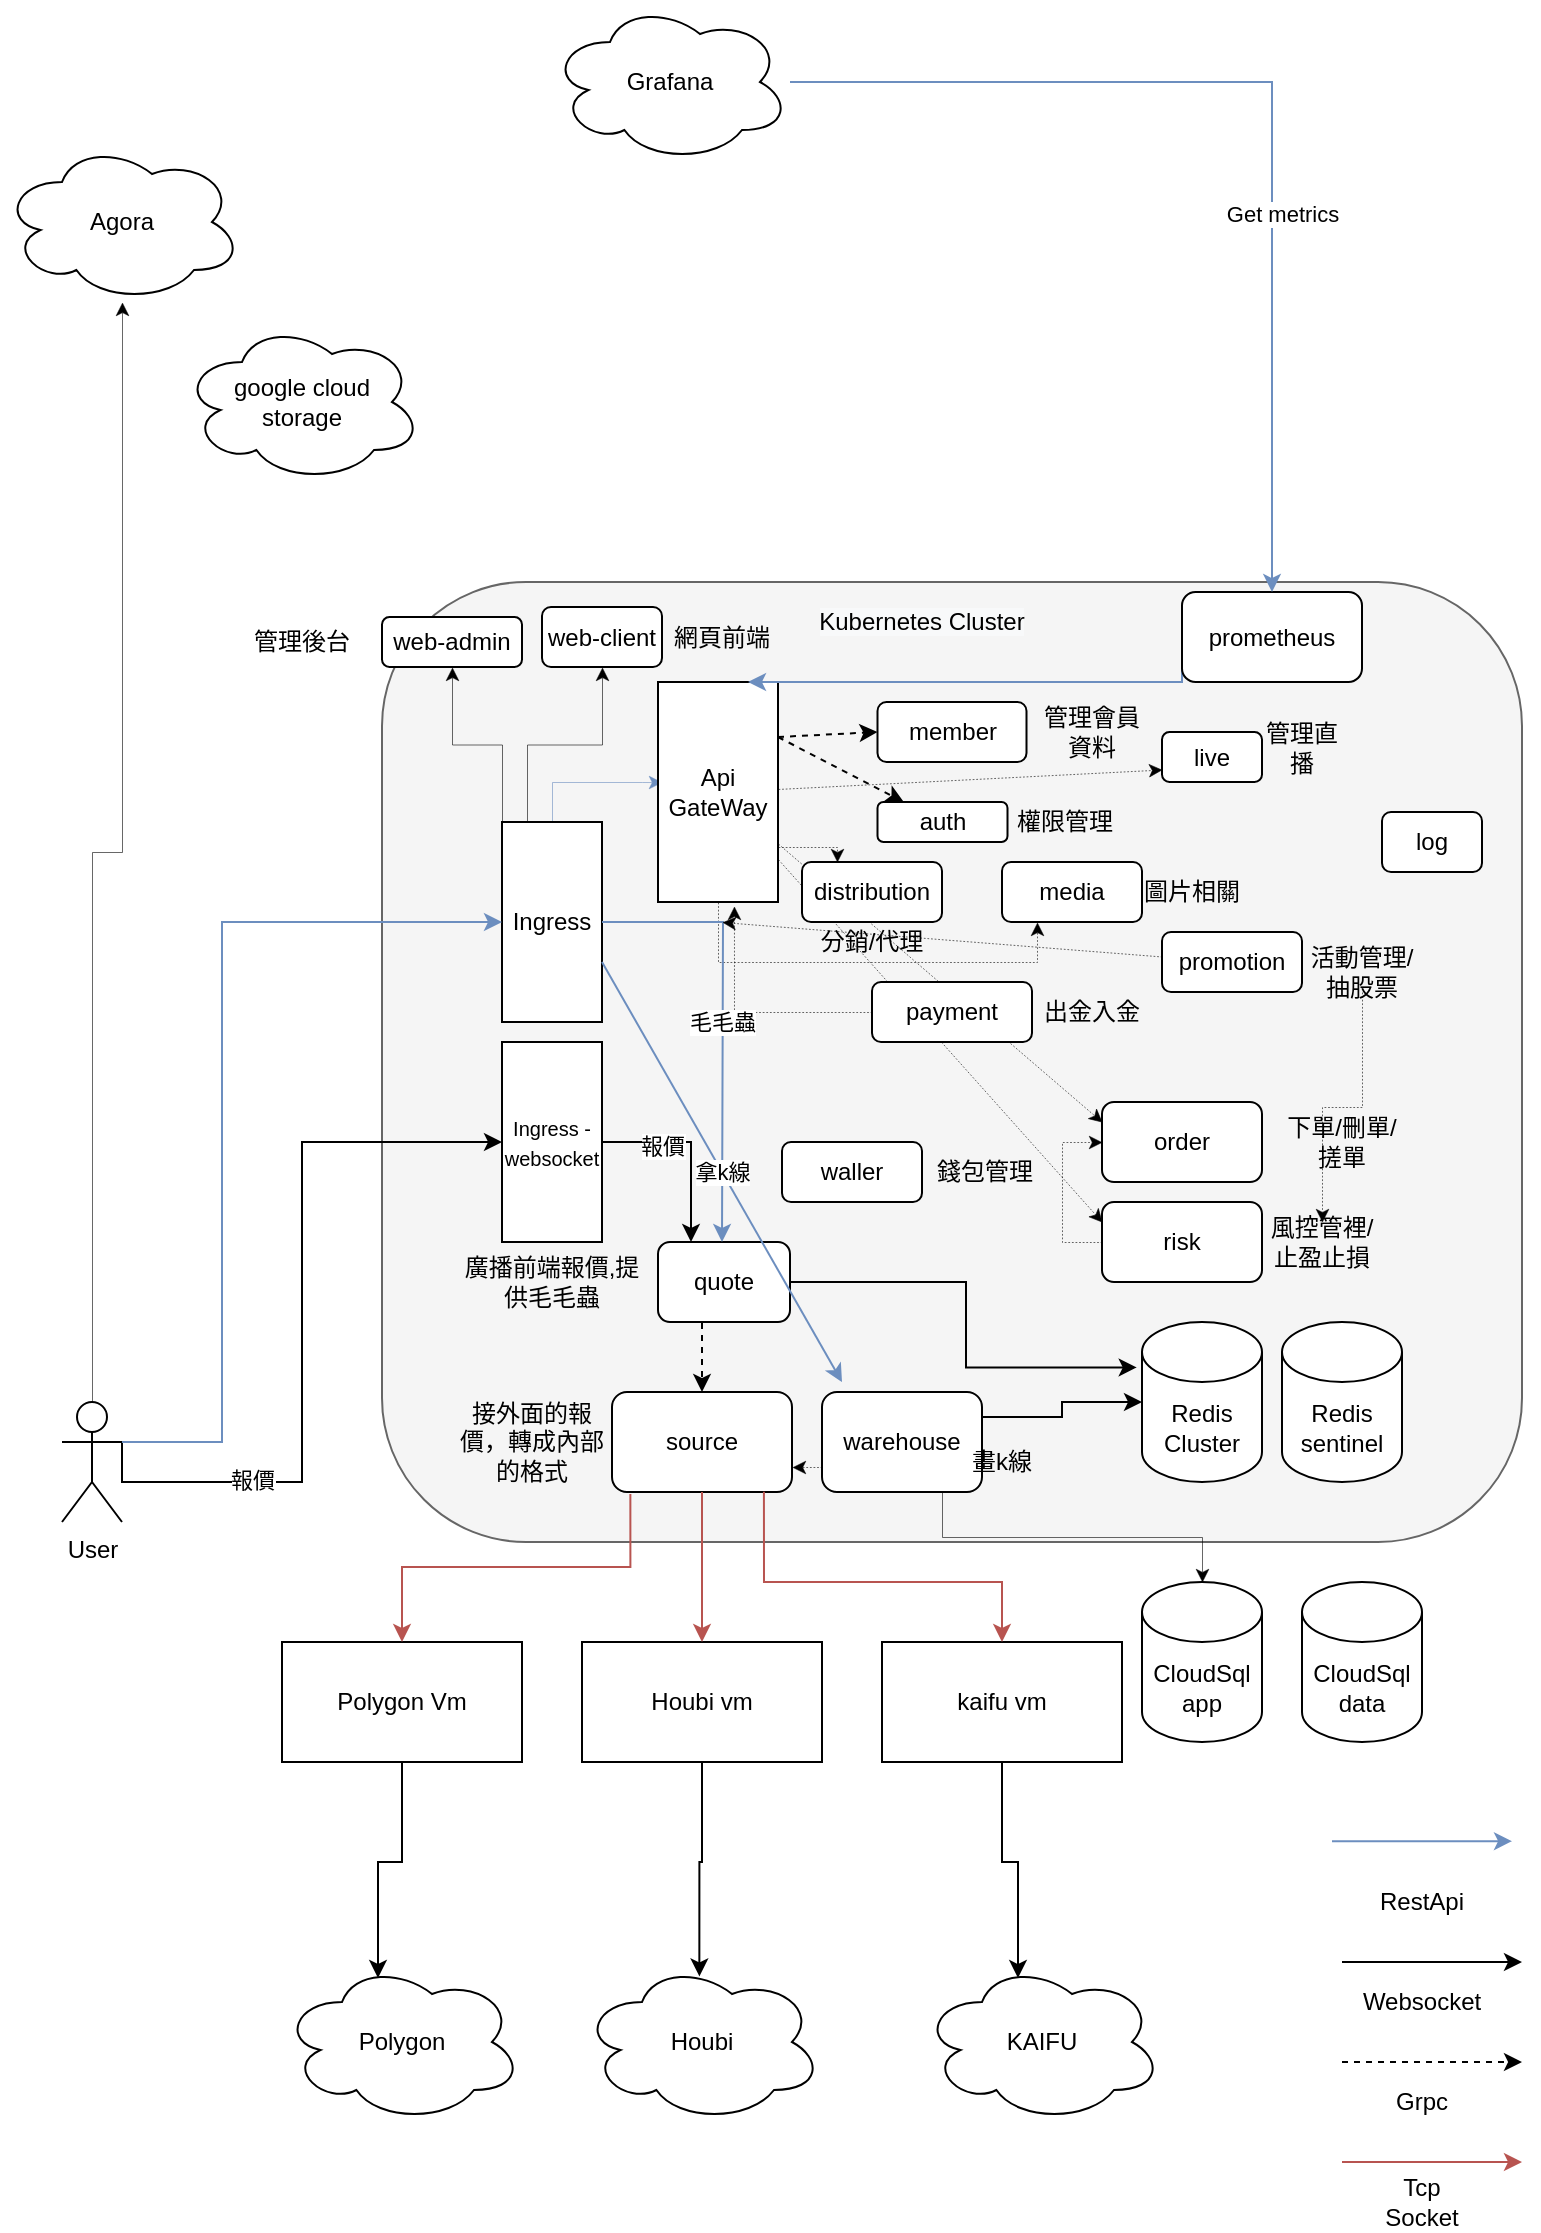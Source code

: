 <mxfile version="15.0.2" type="github">
  <diagram id="fTSLImChUxGJFFE6BYbX" name="Page-1">
    <mxGraphModel dx="1426" dy="680" grid="1" gridSize="10" guides="1" tooltips="1" connect="1" arrows="1" fold="1" page="1" pageScale="1" pageWidth="827" pageHeight="1169" math="0" shadow="0">
      <root>
        <mxCell id="0" />
        <mxCell id="1" parent="0" />
        <mxCell id="tXNZW25RtUIMrDaAepfb-3" value="" style="group" vertex="1" connectable="0" parent="1">
          <mxGeometry x="210" y="320" width="570" height="480" as="geometry" />
        </mxCell>
        <mxCell id="tXNZW25RtUIMrDaAepfb-1" value="&lt;p style=&quot;line-height: 100%&quot;&gt;&lt;br&gt;&lt;/p&gt;" style="rounded=1;whiteSpace=wrap;html=1;align=center;fillColor=#f5f5f5;strokeColor=#666666;fontColor=#333333;" vertex="1" parent="tXNZW25RtUIMrDaAepfb-3">
          <mxGeometry y="10" width="570" height="480" as="geometry" />
        </mxCell>
        <mxCell id="tXNZW25RtUIMrDaAepfb-2" value="&lt;span style=&quot;color: rgb(0 , 0 , 0) ; font-family: &amp;#34;helvetica&amp;#34; ; font-size: 12px ; font-style: normal ; font-weight: 400 ; letter-spacing: normal ; text-align: center ; text-indent: 0px ; text-transform: none ; word-spacing: 0px ; background-color: rgb(248 , 249 , 250) ; display: inline ; float: none&quot;&gt;Kubernetes Cluster&lt;/span&gt;" style="text;html=1;strokeColor=none;fillColor=none;align=center;verticalAlign=middle;whiteSpace=wrap;rounded=0;" vertex="1" parent="tXNZW25RtUIMrDaAepfb-3">
          <mxGeometry x="190" y="20" width="160" height="20" as="geometry" />
        </mxCell>
        <mxCell id="tXNZW25RtUIMrDaAepfb-140" style="edgeStyle=orthogonalEdgeStyle;rounded=0;orthogonalLoop=1;jettySize=auto;html=1;exitX=0.5;exitY=0;exitDx=0;exitDy=0;entryX=0.033;entryY=0.455;entryDx=0;entryDy=0;entryPerimeter=0;strokeWidth=0.3;fillColor=#dae8fc;strokeColor=#6c8ebf;" edge="1" parent="tXNZW25RtUIMrDaAepfb-3" source="tXNZW25RtUIMrDaAepfb-5" target="tXNZW25RtUIMrDaAepfb-77">
          <mxGeometry relative="1" as="geometry" />
        </mxCell>
        <mxCell id="tXNZW25RtUIMrDaAepfb-149" style="edgeStyle=orthogonalEdgeStyle;rounded=0;orthogonalLoop=1;jettySize=auto;html=1;exitX=0.25;exitY=0;exitDx=0;exitDy=0;entryX=0.5;entryY=1;entryDx=0;entryDy=0;strokeWidth=0.3;" edge="1" parent="tXNZW25RtUIMrDaAepfb-3" source="tXNZW25RtUIMrDaAepfb-5" target="tXNZW25RtUIMrDaAepfb-148">
          <mxGeometry relative="1" as="geometry" />
        </mxCell>
        <mxCell id="tXNZW25RtUIMrDaAepfb-151" style="edgeStyle=orthogonalEdgeStyle;rounded=0;orthogonalLoop=1;jettySize=auto;html=1;exitX=0;exitY=0;exitDx=0;exitDy=0;strokeWidth=0.3;" edge="1" parent="tXNZW25RtUIMrDaAepfb-3" source="tXNZW25RtUIMrDaAepfb-5" target="tXNZW25RtUIMrDaAepfb-150">
          <mxGeometry relative="1" as="geometry" />
        </mxCell>
        <mxCell id="tXNZW25RtUIMrDaAepfb-5" value="Ingress" style="rounded=0;whiteSpace=wrap;html=1;" vertex="1" parent="tXNZW25RtUIMrDaAepfb-3">
          <mxGeometry x="60" y="130" width="50" height="100" as="geometry" />
        </mxCell>
        <mxCell id="tXNZW25RtUIMrDaAepfb-56" style="edgeStyle=orthogonalEdgeStyle;rounded=0;orthogonalLoop=1;jettySize=auto;html=1;exitX=1;exitY=0.5;exitDx=0;exitDy=0;entryX=0.25;entryY=0;entryDx=0;entryDy=0;" edge="1" parent="tXNZW25RtUIMrDaAepfb-3" source="tXNZW25RtUIMrDaAepfb-6" target="tXNZW25RtUIMrDaAepfb-47">
          <mxGeometry relative="1" as="geometry" />
        </mxCell>
        <mxCell id="tXNZW25RtUIMrDaAepfb-57" value="報價" style="edgeLabel;html=1;align=center;verticalAlign=middle;resizable=0;points=[];" vertex="1" connectable="0" parent="tXNZW25RtUIMrDaAepfb-56">
          <mxGeometry x="-0.365" y="-2" relative="1" as="geometry">
            <mxPoint as="offset" />
          </mxGeometry>
        </mxCell>
        <mxCell id="tXNZW25RtUIMrDaAepfb-6" value="&lt;font style=&quot;font-size: 10px&quot;&gt;Ingress -websocket&lt;/font&gt;" style="rounded=0;whiteSpace=wrap;html=1;" vertex="1" parent="tXNZW25RtUIMrDaAepfb-3">
          <mxGeometry x="60" y="240" width="50" height="100" as="geometry" />
        </mxCell>
        <mxCell id="tXNZW25RtUIMrDaAepfb-26" value="source" style="rounded=1;whiteSpace=wrap;html=1;" vertex="1" parent="tXNZW25RtUIMrDaAepfb-3">
          <mxGeometry x="115" y="415" width="90" height="50" as="geometry" />
        </mxCell>
        <mxCell id="tXNZW25RtUIMrDaAepfb-69" style="edgeStyle=orthogonalEdgeStyle;rounded=0;orthogonalLoop=1;jettySize=auto;html=1;exitX=0.25;exitY=1;exitDx=0;exitDy=0;entryX=0.5;entryY=0;entryDx=0;entryDy=0;dashed=1;" edge="1" parent="tXNZW25RtUIMrDaAepfb-3" source="tXNZW25RtUIMrDaAepfb-47" target="tXNZW25RtUIMrDaAepfb-26">
          <mxGeometry relative="1" as="geometry" />
        </mxCell>
        <mxCell id="tXNZW25RtUIMrDaAepfb-111" style="edgeStyle=orthogonalEdgeStyle;rounded=0;orthogonalLoop=1;jettySize=auto;html=1;exitX=1;exitY=0.5;exitDx=0;exitDy=0;entryX=-0.044;entryY=0.284;entryDx=0;entryDy=0;entryPerimeter=0;" edge="1" parent="tXNZW25RtUIMrDaAepfb-3" source="tXNZW25RtUIMrDaAepfb-47" target="tXNZW25RtUIMrDaAepfb-108">
          <mxGeometry relative="1" as="geometry" />
        </mxCell>
        <mxCell id="tXNZW25RtUIMrDaAepfb-47" value="quote" style="rounded=1;whiteSpace=wrap;html=1;" vertex="1" parent="tXNZW25RtUIMrDaAepfb-3">
          <mxGeometry x="138" y="340" width="66" height="40" as="geometry" />
        </mxCell>
        <mxCell id="tXNZW25RtUIMrDaAepfb-110" style="edgeStyle=orthogonalEdgeStyle;rounded=0;orthogonalLoop=1;jettySize=auto;html=1;exitX=1;exitY=0.25;exitDx=0;exitDy=0;" edge="1" parent="tXNZW25RtUIMrDaAepfb-3" source="tXNZW25RtUIMrDaAepfb-58" target="tXNZW25RtUIMrDaAepfb-108">
          <mxGeometry relative="1" as="geometry" />
        </mxCell>
        <mxCell id="tXNZW25RtUIMrDaAepfb-147" style="edgeStyle=orthogonalEdgeStyle;rounded=0;orthogonalLoop=1;jettySize=auto;html=1;exitX=0;exitY=0.75;exitDx=0;exitDy=0;entryX=1;entryY=0.75;entryDx=0;entryDy=0;strokeWidth=0.3;dashed=1;" edge="1" parent="tXNZW25RtUIMrDaAepfb-3" source="tXNZW25RtUIMrDaAepfb-58" target="tXNZW25RtUIMrDaAepfb-26">
          <mxGeometry relative="1" as="geometry" />
        </mxCell>
        <mxCell id="tXNZW25RtUIMrDaAepfb-58" value="warehouse" style="rounded=1;whiteSpace=wrap;html=1;" vertex="1" parent="tXNZW25RtUIMrDaAepfb-3">
          <mxGeometry x="220" y="415" width="80" height="50" as="geometry" />
        </mxCell>
        <mxCell id="tXNZW25RtUIMrDaAepfb-60" value="廣播前端報價,提供毛毛蟲" style="text;html=1;strokeColor=none;fillColor=none;align=center;verticalAlign=middle;whiteSpace=wrap;rounded=0;" vertex="1" parent="tXNZW25RtUIMrDaAepfb-3">
          <mxGeometry x="39" y="350" width="92" height="20" as="geometry" />
        </mxCell>
        <mxCell id="tXNZW25RtUIMrDaAepfb-61" value="接外面的報價，轉成內部的格式" style="text;html=1;strokeColor=none;fillColor=none;align=center;verticalAlign=middle;whiteSpace=wrap;rounded=0;" vertex="1" parent="tXNZW25RtUIMrDaAepfb-3">
          <mxGeometry x="35" y="430" width="80" height="20" as="geometry" />
        </mxCell>
        <mxCell id="tXNZW25RtUIMrDaAepfb-73" value="member" style="rounded=1;whiteSpace=wrap;html=1;" vertex="1" parent="tXNZW25RtUIMrDaAepfb-3">
          <mxGeometry x="247.75" y="70" width="74.5" height="30" as="geometry" />
        </mxCell>
        <mxCell id="tXNZW25RtUIMrDaAepfb-75" value="管理會員資料" style="text;html=1;strokeColor=none;fillColor=none;align=center;verticalAlign=middle;whiteSpace=wrap;rounded=0;" vertex="1" parent="tXNZW25RtUIMrDaAepfb-3">
          <mxGeometry x="330" y="75" width="50" height="20" as="geometry" />
        </mxCell>
        <mxCell id="tXNZW25RtUIMrDaAepfb-78" style="rounded=0;orthogonalLoop=1;jettySize=auto;html=1;exitX=1;exitY=0.25;exitDx=0;exitDy=0;entryX=0;entryY=0.5;entryDx=0;entryDy=0;dashed=1;" edge="1" parent="tXNZW25RtUIMrDaAepfb-3" source="tXNZW25RtUIMrDaAepfb-77" target="tXNZW25RtUIMrDaAepfb-73">
          <mxGeometry relative="1" as="geometry" />
        </mxCell>
        <mxCell id="tXNZW25RtUIMrDaAepfb-102" style="rounded=0;orthogonalLoop=1;jettySize=auto;html=1;exitX=1;exitY=0.25;exitDx=0;exitDy=0;dashed=1;" edge="1" parent="tXNZW25RtUIMrDaAepfb-3" source="tXNZW25RtUIMrDaAepfb-77" target="tXNZW25RtUIMrDaAepfb-98">
          <mxGeometry relative="1" as="geometry" />
        </mxCell>
        <mxCell id="tXNZW25RtUIMrDaAepfb-193" style="edgeStyle=orthogonalEdgeStyle;rounded=0;orthogonalLoop=1;jettySize=auto;html=1;exitX=1;exitY=0.75;exitDx=0;exitDy=0;entryX=0.25;entryY=0;entryDx=0;entryDy=0;strokeWidth=0.3;dashed=1;" edge="1" parent="tXNZW25RtUIMrDaAepfb-3" source="tXNZW25RtUIMrDaAepfb-77" target="tXNZW25RtUIMrDaAepfb-152">
          <mxGeometry relative="1" as="geometry" />
        </mxCell>
        <mxCell id="tXNZW25RtUIMrDaAepfb-200" style="rounded=0;orthogonalLoop=1;jettySize=auto;html=1;entryX=0;entryY=0.75;entryDx=0;entryDy=0;strokeWidth=0.3;dashed=1;" edge="1" parent="tXNZW25RtUIMrDaAepfb-3" source="tXNZW25RtUIMrDaAepfb-77" target="tXNZW25RtUIMrDaAepfb-194">
          <mxGeometry relative="1" as="geometry" />
        </mxCell>
        <mxCell id="tXNZW25RtUIMrDaAepfb-204" style="edgeStyle=orthogonalEdgeStyle;rounded=0;orthogonalLoop=1;jettySize=auto;html=1;entryX=0.25;entryY=1;entryDx=0;entryDy=0;dashed=1;strokeWidth=0.3;" edge="1" parent="tXNZW25RtUIMrDaAepfb-3" source="tXNZW25RtUIMrDaAepfb-77" target="tXNZW25RtUIMrDaAepfb-201">
          <mxGeometry relative="1" as="geometry">
            <Array as="points">
              <mxPoint x="168" y="200" />
              <mxPoint x="328" y="200" />
            </Array>
          </mxGeometry>
        </mxCell>
        <mxCell id="tXNZW25RtUIMrDaAepfb-210" style="rounded=0;orthogonalLoop=1;jettySize=auto;html=1;entryX=0;entryY=0.25;entryDx=0;entryDy=0;dashed=1;strokeWidth=0.3;" edge="1" parent="tXNZW25RtUIMrDaAepfb-3" source="tXNZW25RtUIMrDaAepfb-77" target="tXNZW25RtUIMrDaAepfb-206">
          <mxGeometry relative="1" as="geometry" />
        </mxCell>
        <mxCell id="tXNZW25RtUIMrDaAepfb-211" style="rounded=0;orthogonalLoop=1;jettySize=auto;html=1;entryX=0;entryY=0.25;entryDx=0;entryDy=0;dashed=1;strokeWidth=0.3;" edge="1" parent="tXNZW25RtUIMrDaAepfb-3" source="tXNZW25RtUIMrDaAepfb-77" target="tXNZW25RtUIMrDaAepfb-207">
          <mxGeometry relative="1" as="geometry" />
        </mxCell>
        <mxCell id="tXNZW25RtUIMrDaAepfb-77" value="Api&lt;br&gt;GateWay" style="rounded=0;whiteSpace=wrap;html=1;" vertex="1" parent="tXNZW25RtUIMrDaAepfb-3">
          <mxGeometry x="138" y="60" width="60" height="110" as="geometry" />
        </mxCell>
        <mxCell id="tXNZW25RtUIMrDaAepfb-98" value="auth" style="rounded=1;whiteSpace=wrap;html=1;" vertex="1" parent="tXNZW25RtUIMrDaAepfb-3">
          <mxGeometry x="247.75" y="120" width="65" height="20" as="geometry" />
        </mxCell>
        <mxCell id="tXNZW25RtUIMrDaAepfb-101" value="權限管理" style="text;html=1;strokeColor=none;fillColor=none;align=center;verticalAlign=middle;whiteSpace=wrap;rounded=0;" vertex="1" parent="tXNZW25RtUIMrDaAepfb-3">
          <mxGeometry x="312.75" y="120" width="57.25" height="20" as="geometry" />
        </mxCell>
        <mxCell id="tXNZW25RtUIMrDaAepfb-139" style="edgeStyle=orthogonalEdgeStyle;rounded=0;orthogonalLoop=1;jettySize=auto;html=1;exitX=0;exitY=0.5;exitDx=0;exitDy=0;entryX=0.75;entryY=0;entryDx=0;entryDy=0;fillColor=#dae8fc;strokeColor=#6c8ebf;" edge="1" parent="tXNZW25RtUIMrDaAepfb-3" source="tXNZW25RtUIMrDaAepfb-104" target="tXNZW25RtUIMrDaAepfb-77">
          <mxGeometry relative="1" as="geometry">
            <Array as="points">
              <mxPoint x="400" y="60" />
            </Array>
          </mxGeometry>
        </mxCell>
        <mxCell id="tXNZW25RtUIMrDaAepfb-104" value="prometheus" style="rounded=1;whiteSpace=wrap;html=1;" vertex="1" parent="tXNZW25RtUIMrDaAepfb-3">
          <mxGeometry x="400" y="15" width="90" height="45" as="geometry" />
        </mxCell>
        <mxCell id="tXNZW25RtUIMrDaAepfb-108" value="Redis&lt;br&gt;Cluster" style="shape=cylinder3;whiteSpace=wrap;html=1;boundedLbl=1;backgroundOutline=1;size=15;" vertex="1" parent="tXNZW25RtUIMrDaAepfb-3">
          <mxGeometry x="380" y="380" width="60" height="80" as="geometry" />
        </mxCell>
        <mxCell id="tXNZW25RtUIMrDaAepfb-109" value="Redis&lt;br&gt;sentinel" style="shape=cylinder3;whiteSpace=wrap;html=1;boundedLbl=1;backgroundOutline=1;size=15;" vertex="1" parent="tXNZW25RtUIMrDaAepfb-3">
          <mxGeometry x="450" y="380" width="60" height="80" as="geometry" />
        </mxCell>
        <mxCell id="tXNZW25RtUIMrDaAepfb-59" value="畫k線" style="text;html=1;strokeColor=none;fillColor=none;align=center;verticalAlign=middle;whiteSpace=wrap;rounded=0;" vertex="1" parent="tXNZW25RtUIMrDaAepfb-3">
          <mxGeometry x="290" y="440" width="40" height="20" as="geometry" />
        </mxCell>
        <mxCell id="tXNZW25RtUIMrDaAepfb-148" value="web-client" style="rounded=1;whiteSpace=wrap;html=1;" vertex="1" parent="tXNZW25RtUIMrDaAepfb-3">
          <mxGeometry x="80" y="22.5" width="60" height="30" as="geometry" />
        </mxCell>
        <mxCell id="tXNZW25RtUIMrDaAepfb-150" value="web-admin" style="rounded=1;whiteSpace=wrap;html=1;" vertex="1" parent="tXNZW25RtUIMrDaAepfb-3">
          <mxGeometry y="27.5" width="70" height="25" as="geometry" />
        </mxCell>
        <mxCell id="tXNZW25RtUIMrDaAepfb-152" value="distribution" style="rounded=1;whiteSpace=wrap;html=1;" vertex="1" parent="tXNZW25RtUIMrDaAepfb-3">
          <mxGeometry x="210" y="150" width="70" height="30" as="geometry" />
        </mxCell>
        <mxCell id="tXNZW25RtUIMrDaAepfb-154" value="網頁前端" style="text;html=1;strokeColor=none;fillColor=none;align=center;verticalAlign=middle;whiteSpace=wrap;rounded=0;" vertex="1" parent="tXNZW25RtUIMrDaAepfb-3">
          <mxGeometry x="140" y="27.5" width="60" height="20" as="geometry" />
        </mxCell>
        <mxCell id="tXNZW25RtUIMrDaAepfb-155" value="分銷/代理" style="text;html=1;strokeColor=none;fillColor=none;align=center;verticalAlign=middle;whiteSpace=wrap;rounded=0;" vertex="1" parent="tXNZW25RtUIMrDaAepfb-3">
          <mxGeometry x="215" y="180" width="60" height="20" as="geometry" />
        </mxCell>
        <mxCell id="tXNZW25RtUIMrDaAepfb-194" value="live" style="rounded=1;whiteSpace=wrap;html=1;" vertex="1" parent="tXNZW25RtUIMrDaAepfb-3">
          <mxGeometry x="390" y="85" width="50" height="25" as="geometry" />
        </mxCell>
        <mxCell id="tXNZW25RtUIMrDaAepfb-198" value="管理直播" style="text;html=1;strokeColor=none;fillColor=none;align=center;verticalAlign=middle;whiteSpace=wrap;rounded=0;" vertex="1" parent="tXNZW25RtUIMrDaAepfb-3">
          <mxGeometry x="440" y="82.5" width="40" height="20" as="geometry" />
        </mxCell>
        <mxCell id="tXNZW25RtUIMrDaAepfb-201" value="media" style="rounded=1;whiteSpace=wrap;html=1;" vertex="1" parent="tXNZW25RtUIMrDaAepfb-3">
          <mxGeometry x="310" y="150" width="70" height="30" as="geometry" />
        </mxCell>
        <mxCell id="tXNZW25RtUIMrDaAepfb-203" value="圖片相關" style="text;html=1;strokeColor=none;fillColor=none;align=center;verticalAlign=middle;whiteSpace=wrap;rounded=0;" vertex="1" parent="tXNZW25RtUIMrDaAepfb-3">
          <mxGeometry x="380" y="155" width="50" height="20" as="geometry" />
        </mxCell>
        <mxCell id="tXNZW25RtUIMrDaAepfb-205" value="log" style="rounded=1;whiteSpace=wrap;html=1;" vertex="1" parent="tXNZW25RtUIMrDaAepfb-3">
          <mxGeometry x="500" y="125" width="50" height="30" as="geometry" />
        </mxCell>
        <mxCell id="tXNZW25RtUIMrDaAepfb-206" value="order" style="rounded=1;whiteSpace=wrap;html=1;" vertex="1" parent="tXNZW25RtUIMrDaAepfb-3">
          <mxGeometry x="360" y="270" width="80" height="40" as="geometry" />
        </mxCell>
        <mxCell id="tXNZW25RtUIMrDaAepfb-213" style="edgeStyle=orthogonalEdgeStyle;rounded=0;orthogonalLoop=1;jettySize=auto;html=1;entryX=0;entryY=0.5;entryDx=0;entryDy=0;dashed=1;strokeWidth=0.3;" edge="1" parent="tXNZW25RtUIMrDaAepfb-3" source="tXNZW25RtUIMrDaAepfb-207" target="tXNZW25RtUIMrDaAepfb-206">
          <mxGeometry relative="1" as="geometry">
            <Array as="points">
              <mxPoint x="340" y="340" />
              <mxPoint x="340" y="290" />
            </Array>
          </mxGeometry>
        </mxCell>
        <mxCell id="tXNZW25RtUIMrDaAepfb-207" value="risk" style="rounded=1;whiteSpace=wrap;html=1;" vertex="1" parent="tXNZW25RtUIMrDaAepfb-3">
          <mxGeometry x="360" y="320" width="80" height="40" as="geometry" />
        </mxCell>
        <mxCell id="tXNZW25RtUIMrDaAepfb-208" value="下單/刪單/搓單" style="text;html=1;strokeColor=none;fillColor=none;align=center;verticalAlign=middle;whiteSpace=wrap;rounded=0;" vertex="1" parent="tXNZW25RtUIMrDaAepfb-3">
          <mxGeometry x="450" y="280" width="60" height="20" as="geometry" />
        </mxCell>
        <mxCell id="tXNZW25RtUIMrDaAepfb-209" value="風控管裡/止盈止損" style="text;html=1;strokeColor=none;fillColor=none;align=center;verticalAlign=middle;whiteSpace=wrap;rounded=0;" vertex="1" parent="tXNZW25RtUIMrDaAepfb-3">
          <mxGeometry x="440" y="330" width="60" height="20" as="geometry" />
        </mxCell>
        <mxCell id="tXNZW25RtUIMrDaAepfb-216" style="edgeStyle=orthogonalEdgeStyle;rounded=0;orthogonalLoop=1;jettySize=auto;html=1;entryX=0.633;entryY=1.018;entryDx=0;entryDy=0;entryPerimeter=0;dashed=1;strokeWidth=0.3;" edge="1" parent="tXNZW25RtUIMrDaAepfb-3" source="tXNZW25RtUIMrDaAepfb-214" target="tXNZW25RtUIMrDaAepfb-77">
          <mxGeometry relative="1" as="geometry" />
        </mxCell>
        <mxCell id="tXNZW25RtUIMrDaAepfb-214" value="payment" style="rounded=1;whiteSpace=wrap;html=1;" vertex="1" parent="tXNZW25RtUIMrDaAepfb-3">
          <mxGeometry x="245" y="210" width="80" height="30" as="geometry" />
        </mxCell>
        <mxCell id="tXNZW25RtUIMrDaAepfb-217" value="出金入金" style="text;html=1;strokeColor=none;fillColor=none;align=center;verticalAlign=middle;whiteSpace=wrap;rounded=0;" vertex="1" parent="tXNZW25RtUIMrDaAepfb-3">
          <mxGeometry x="330" y="215" width="50" height="20" as="geometry" />
        </mxCell>
        <mxCell id="tXNZW25RtUIMrDaAepfb-219" value="promotion" style="rounded=1;whiteSpace=wrap;html=1;" vertex="1" parent="tXNZW25RtUIMrDaAepfb-3">
          <mxGeometry x="390" y="185" width="70" height="30" as="geometry" />
        </mxCell>
        <mxCell id="tXNZW25RtUIMrDaAepfb-221" value="" style="edgeStyle=orthogonalEdgeStyle;rounded=0;orthogonalLoop=1;jettySize=auto;html=1;dashed=1;strokeWidth=0.3;" edge="1" parent="tXNZW25RtUIMrDaAepfb-3" source="tXNZW25RtUIMrDaAepfb-220" target="tXNZW25RtUIMrDaAepfb-209">
          <mxGeometry relative="1" as="geometry" />
        </mxCell>
        <mxCell id="tXNZW25RtUIMrDaAepfb-220" value="活動管理/抽股票" style="text;html=1;strokeColor=none;fillColor=none;align=center;verticalAlign=middle;whiteSpace=wrap;rounded=0;" vertex="1" parent="tXNZW25RtUIMrDaAepfb-3">
          <mxGeometry x="460" y="195" width="60" height="20" as="geometry" />
        </mxCell>
        <mxCell id="tXNZW25RtUIMrDaAepfb-223" value="waller" style="rounded=1;whiteSpace=wrap;html=1;" vertex="1" parent="tXNZW25RtUIMrDaAepfb-3">
          <mxGeometry x="200" y="290" width="70" height="30" as="geometry" />
        </mxCell>
        <mxCell id="tXNZW25RtUIMrDaAepfb-224" value="錢包管理" style="text;html=1;strokeColor=none;fillColor=none;align=center;verticalAlign=middle;whiteSpace=wrap;rounded=0;" vertex="1" parent="tXNZW25RtUIMrDaAepfb-3">
          <mxGeometry x="272.75" y="295" width="57.25" height="20" as="geometry" />
        </mxCell>
        <mxCell id="tXNZW25RtUIMrDaAepfb-48" style="edgeStyle=orthogonalEdgeStyle;rounded=0;orthogonalLoop=1;jettySize=auto;html=1;exitX=1;exitY=0.333;exitDx=0;exitDy=0;exitPerimeter=0;entryX=0;entryY=0.5;entryDx=0;entryDy=0;" edge="1" parent="1" source="tXNZW25RtUIMrDaAepfb-4" target="tXNZW25RtUIMrDaAepfb-6">
          <mxGeometry relative="1" as="geometry">
            <Array as="points">
              <mxPoint x="80" y="780" />
              <mxPoint x="170" y="780" />
              <mxPoint x="170" y="610" />
            </Array>
          </mxGeometry>
        </mxCell>
        <mxCell id="tXNZW25RtUIMrDaAepfb-49" value="報價" style="edgeLabel;html=1;align=center;verticalAlign=middle;resizable=0;points=[];" vertex="1" connectable="0" parent="tXNZW25RtUIMrDaAepfb-48">
          <mxGeometry x="-0.556" y="1" relative="1" as="geometry">
            <mxPoint as="offset" />
          </mxGeometry>
        </mxCell>
        <mxCell id="tXNZW25RtUIMrDaAepfb-50" style="edgeStyle=orthogonalEdgeStyle;rounded=0;orthogonalLoop=1;jettySize=auto;html=1;exitX=1;exitY=0.333;exitDx=0;exitDy=0;exitPerimeter=0;entryX=0;entryY=0.5;entryDx=0;entryDy=0;fillColor=#dae8fc;strokeColor=#6c8ebf;" edge="1" parent="1" source="tXNZW25RtUIMrDaAepfb-4" target="tXNZW25RtUIMrDaAepfb-5">
          <mxGeometry relative="1" as="geometry">
            <Array as="points">
              <mxPoint x="130" y="760" />
              <mxPoint x="130" y="500" />
            </Array>
          </mxGeometry>
        </mxCell>
        <mxCell id="tXNZW25RtUIMrDaAepfb-196" style="edgeStyle=orthogonalEdgeStyle;rounded=0;orthogonalLoop=1;jettySize=auto;html=1;exitX=0.5;exitY=0;exitDx=0;exitDy=0;exitPerimeter=0;entryX=0.5;entryY=1;entryDx=0;entryDy=0;entryPerimeter=0;strokeWidth=0.3;" edge="1" parent="1" source="tXNZW25RtUIMrDaAepfb-4" target="tXNZW25RtUIMrDaAepfb-195">
          <mxGeometry relative="1" as="geometry" />
        </mxCell>
        <mxCell id="tXNZW25RtUIMrDaAepfb-4" value="User" style="shape=umlActor;verticalLabelPosition=bottom;verticalAlign=top;html=1;outlineConnect=0;" vertex="1" parent="1">
          <mxGeometry x="50" y="740" width="30" height="60" as="geometry" />
        </mxCell>
        <mxCell id="tXNZW25RtUIMrDaAepfb-14" style="edgeStyle=orthogonalEdgeStyle;rounded=0;orthogonalLoop=1;jettySize=auto;html=1;exitX=0.5;exitY=1;exitDx=0;exitDy=0;entryX=0.4;entryY=0.1;entryDx=0;entryDy=0;entryPerimeter=0;" edge="1" parent="1" source="tXNZW25RtUIMrDaAepfb-9" target="tXNZW25RtUIMrDaAepfb-13">
          <mxGeometry relative="1" as="geometry" />
        </mxCell>
        <mxCell id="tXNZW25RtUIMrDaAepfb-9" value="Polygon Vm" style="rounded=0;whiteSpace=wrap;html=1;" vertex="1" parent="1">
          <mxGeometry x="160" y="860" width="120" height="60" as="geometry" />
        </mxCell>
        <mxCell id="tXNZW25RtUIMrDaAepfb-17" style="edgeStyle=orthogonalEdgeStyle;rounded=0;orthogonalLoop=1;jettySize=auto;html=1;exitX=0.5;exitY=1;exitDx=0;exitDy=0;entryX=0.489;entryY=0.09;entryDx=0;entryDy=0;entryPerimeter=0;" edge="1" parent="1" source="tXNZW25RtUIMrDaAepfb-10" target="tXNZW25RtUIMrDaAepfb-16">
          <mxGeometry relative="1" as="geometry" />
        </mxCell>
        <mxCell id="tXNZW25RtUIMrDaAepfb-10" value="Houbi vm" style="rounded=0;whiteSpace=wrap;html=1;" vertex="1" parent="1">
          <mxGeometry x="310" y="860" width="120" height="60" as="geometry" />
        </mxCell>
        <mxCell id="tXNZW25RtUIMrDaAepfb-18" style="edgeStyle=orthogonalEdgeStyle;rounded=0;orthogonalLoop=1;jettySize=auto;html=1;exitX=0.5;exitY=1;exitDx=0;exitDy=0;entryX=0.4;entryY=0.1;entryDx=0;entryDy=0;entryPerimeter=0;" edge="1" parent="1" source="tXNZW25RtUIMrDaAepfb-11" target="tXNZW25RtUIMrDaAepfb-15">
          <mxGeometry relative="1" as="geometry" />
        </mxCell>
        <mxCell id="tXNZW25RtUIMrDaAepfb-11" value="kaifu vm" style="rounded=0;whiteSpace=wrap;html=1;" vertex="1" parent="1">
          <mxGeometry x="460" y="860" width="120" height="60" as="geometry" />
        </mxCell>
        <mxCell id="tXNZW25RtUIMrDaAepfb-13" value="Polygon" style="ellipse;shape=cloud;whiteSpace=wrap;html=1;" vertex="1" parent="1">
          <mxGeometry x="160" y="1020" width="120" height="80" as="geometry" />
        </mxCell>
        <mxCell id="tXNZW25RtUIMrDaAepfb-15" value="KAIFU" style="ellipse;shape=cloud;whiteSpace=wrap;html=1;" vertex="1" parent="1">
          <mxGeometry x="480" y="1020" width="120" height="80" as="geometry" />
        </mxCell>
        <mxCell id="tXNZW25RtUIMrDaAepfb-16" value="Houbi" style="ellipse;shape=cloud;whiteSpace=wrap;html=1;" vertex="1" parent="1">
          <mxGeometry x="310" y="1020" width="120" height="80" as="geometry" />
        </mxCell>
        <mxCell id="tXNZW25RtUIMrDaAepfb-19" value="" style="endArrow=classic;html=1;" edge="1" parent="1">
          <mxGeometry width="50" height="50" relative="1" as="geometry">
            <mxPoint x="690" y="1020" as="sourcePoint" />
            <mxPoint x="780" y="1020" as="targetPoint" />
          </mxGeometry>
        </mxCell>
        <mxCell id="tXNZW25RtUIMrDaAepfb-20" value="" style="endArrow=classic;html=1;dashed=1;" edge="1" parent="1">
          <mxGeometry width="50" height="50" relative="1" as="geometry">
            <mxPoint x="690" y="1070" as="sourcePoint" />
            <mxPoint x="780" y="1070" as="targetPoint" />
          </mxGeometry>
        </mxCell>
        <mxCell id="tXNZW25RtUIMrDaAepfb-22" value="Websocket" style="text;html=1;strokeColor=none;fillColor=none;align=center;verticalAlign=middle;whiteSpace=wrap;rounded=0;" vertex="1" parent="1">
          <mxGeometry x="710" y="1030" width="40" height="20" as="geometry" />
        </mxCell>
        <mxCell id="tXNZW25RtUIMrDaAepfb-23" value="Grpc" style="text;html=1;strokeColor=none;fillColor=none;align=center;verticalAlign=middle;whiteSpace=wrap;rounded=0;" vertex="1" parent="1">
          <mxGeometry x="710" y="1080" width="40" height="20" as="geometry" />
        </mxCell>
        <mxCell id="tXNZW25RtUIMrDaAepfb-24" value="" style="endArrow=classic;html=1;fillColor=#dae8fc;strokeColor=#6c8ebf;" edge="1" parent="1">
          <mxGeometry width="50" height="50" relative="1" as="geometry">
            <mxPoint x="685" y="959.58" as="sourcePoint" />
            <mxPoint x="775" y="959.58" as="targetPoint" />
          </mxGeometry>
        </mxCell>
        <mxCell id="tXNZW25RtUIMrDaAepfb-25" value="RestApi" style="text;html=1;strokeColor=none;fillColor=none;align=center;verticalAlign=middle;whiteSpace=wrap;rounded=0;" vertex="1" parent="1">
          <mxGeometry x="710" y="980" width="40" height="20" as="geometry" />
        </mxCell>
        <mxCell id="tXNZW25RtUIMrDaAepfb-40" value="" style="endArrow=classic;html=1;fillColor=#f8cecc;strokeColor=#b85450;" edge="1" parent="1">
          <mxGeometry width="50" height="50" relative="1" as="geometry">
            <mxPoint x="690" y="1120" as="sourcePoint" />
            <mxPoint x="780" y="1120" as="targetPoint" />
          </mxGeometry>
        </mxCell>
        <mxCell id="tXNZW25RtUIMrDaAepfb-41" value="Tcp Socket" style="text;html=1;strokeColor=none;fillColor=none;align=center;verticalAlign=middle;whiteSpace=wrap;rounded=0;" vertex="1" parent="1">
          <mxGeometry x="710" y="1130" width="40" height="20" as="geometry" />
        </mxCell>
        <mxCell id="tXNZW25RtUIMrDaAepfb-42" style="edgeStyle=orthogonalEdgeStyle;rounded=0;orthogonalLoop=1;jettySize=auto;html=1;exitX=0.102;exitY=1.02;exitDx=0;exitDy=0;fillColor=#f8cecc;strokeColor=#b85450;exitPerimeter=0;" edge="1" parent="1" source="tXNZW25RtUIMrDaAepfb-26" target="tXNZW25RtUIMrDaAepfb-9">
          <mxGeometry relative="1" as="geometry" />
        </mxCell>
        <mxCell id="tXNZW25RtUIMrDaAepfb-44" style="edgeStyle=orthogonalEdgeStyle;rounded=0;orthogonalLoop=1;jettySize=auto;html=1;fillColor=#f8cecc;strokeColor=#b85450;exitX=0.844;exitY=0.997;exitDx=0;exitDy=0;exitPerimeter=0;" edge="1" parent="1" source="tXNZW25RtUIMrDaAepfb-26" target="tXNZW25RtUIMrDaAepfb-11">
          <mxGeometry relative="1" as="geometry">
            <mxPoint x="348" y="770" as="sourcePoint" />
            <Array as="points">
              <mxPoint x="401" y="830" />
              <mxPoint x="520" y="830" />
            </Array>
          </mxGeometry>
        </mxCell>
        <mxCell id="tXNZW25RtUIMrDaAepfb-45" style="edgeStyle=orthogonalEdgeStyle;rounded=0;orthogonalLoop=1;jettySize=auto;html=1;exitX=0.5;exitY=1;exitDx=0;exitDy=0;entryX=0.5;entryY=0;entryDx=0;entryDy=0;fillColor=#f8cecc;strokeColor=#b85450;" edge="1" parent="1" source="tXNZW25RtUIMrDaAepfb-26" target="tXNZW25RtUIMrDaAepfb-10">
          <mxGeometry relative="1" as="geometry" />
        </mxCell>
        <mxCell id="tXNZW25RtUIMrDaAepfb-55" value="毛毛蟲" style="edgeStyle=orthogonalEdgeStyle;rounded=0;orthogonalLoop=1;jettySize=auto;html=1;exitX=1;exitY=0.5;exitDx=0;exitDy=0;fillColor=#dae8fc;strokeColor=#6c8ebf;" edge="1" parent="1" source="tXNZW25RtUIMrDaAepfb-5">
          <mxGeometry relative="1" as="geometry">
            <mxPoint x="380" y="660" as="targetPoint" />
          </mxGeometry>
        </mxCell>
        <mxCell id="tXNZW25RtUIMrDaAepfb-72" value="拿k線" style="rounded=0;orthogonalLoop=1;jettySize=auto;html=1;fillColor=#dae8fc;strokeColor=#6c8ebf;" edge="1" parent="1">
          <mxGeometry relative="1" as="geometry">
            <mxPoint x="440" y="730" as="targetPoint" />
            <mxPoint x="320" y="520" as="sourcePoint" />
          </mxGeometry>
        </mxCell>
        <mxCell id="tXNZW25RtUIMrDaAepfb-106" style="edgeStyle=orthogonalEdgeStyle;rounded=0;orthogonalLoop=1;jettySize=auto;html=1;entryX=0.5;entryY=0;entryDx=0;entryDy=0;fillColor=#dae8fc;strokeColor=#6c8ebf;" edge="1" parent="1" source="tXNZW25RtUIMrDaAepfb-103" target="tXNZW25RtUIMrDaAepfb-104">
          <mxGeometry relative="1" as="geometry" />
        </mxCell>
        <mxCell id="tXNZW25RtUIMrDaAepfb-107" value="Get metrics" style="edgeLabel;html=1;align=center;verticalAlign=middle;resizable=0;points=[];" vertex="1" connectable="0" parent="tXNZW25RtUIMrDaAepfb-106">
          <mxGeometry x="0.238" y="5" relative="1" as="geometry">
            <mxPoint as="offset" />
          </mxGeometry>
        </mxCell>
        <mxCell id="tXNZW25RtUIMrDaAepfb-103" value="Grafana" style="ellipse;shape=cloud;whiteSpace=wrap;html=1;" vertex="1" parent="1">
          <mxGeometry x="294" y="40" width="120" height="80" as="geometry" />
        </mxCell>
        <mxCell id="tXNZW25RtUIMrDaAepfb-141" value="CloudSql&lt;br&gt;app" style="shape=cylinder3;whiteSpace=wrap;html=1;boundedLbl=1;backgroundOutline=1;size=15;" vertex="1" parent="1">
          <mxGeometry x="590" y="830" width="60" height="80" as="geometry" />
        </mxCell>
        <mxCell id="tXNZW25RtUIMrDaAepfb-142" value="CloudSql&lt;br&gt;data" style="shape=cylinder3;whiteSpace=wrap;html=1;boundedLbl=1;backgroundOutline=1;size=15;" vertex="1" parent="1">
          <mxGeometry x="670" y="830" width="60" height="80" as="geometry" />
        </mxCell>
        <mxCell id="tXNZW25RtUIMrDaAepfb-143" style="edgeStyle=orthogonalEdgeStyle;rounded=0;orthogonalLoop=1;jettySize=auto;html=1;exitX=0.75;exitY=1;exitDx=0;exitDy=0;strokeWidth=0.3;" edge="1" parent="1" source="tXNZW25RtUIMrDaAepfb-58" target="tXNZW25RtUIMrDaAepfb-141">
          <mxGeometry relative="1" as="geometry" />
        </mxCell>
        <mxCell id="tXNZW25RtUIMrDaAepfb-153" value="管理後台" style="text;html=1;strokeColor=none;fillColor=none;align=center;verticalAlign=middle;whiteSpace=wrap;rounded=0;" vertex="1" parent="1">
          <mxGeometry x="140" y="350" width="60" height="20" as="geometry" />
        </mxCell>
        <mxCell id="tXNZW25RtUIMrDaAepfb-195" value="Agora" style="ellipse;shape=cloud;whiteSpace=wrap;html=1;" vertex="1" parent="1">
          <mxGeometry x="20" y="110" width="120" height="80" as="geometry" />
        </mxCell>
        <mxCell id="tXNZW25RtUIMrDaAepfb-202" value="google cloud&lt;br&gt;storage" style="ellipse;shape=cloud;whiteSpace=wrap;html=1;" vertex="1" parent="1">
          <mxGeometry x="110" y="200" width="120" height="80" as="geometry" />
        </mxCell>
        <mxCell id="tXNZW25RtUIMrDaAepfb-222" style="rounded=0;orthogonalLoop=1;jettySize=auto;html=1;dashed=1;strokeWidth=0.3;" edge="1" parent="1" source="tXNZW25RtUIMrDaAepfb-219">
          <mxGeometry relative="1" as="geometry">
            <mxPoint x="380" y="500" as="targetPoint" />
          </mxGeometry>
        </mxCell>
      </root>
    </mxGraphModel>
  </diagram>
</mxfile>
